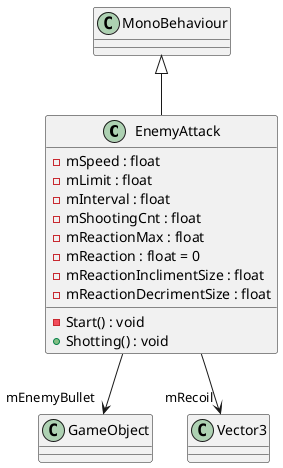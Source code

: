 @startuml
class EnemyAttack {
    - mSpeed : float
    - mLimit : float
    - mInterval : float
    - mShootingCnt : float
    - mReactionMax : float
    - mReaction : float = 0
    - mReactionInclimentSize : float
    - mReactionDecrimentSize : float
    - Start() : void
    + Shotting() : void
}
MonoBehaviour <|-- EnemyAttack
EnemyAttack --> "mEnemyBullet" GameObject
EnemyAttack --> "mRecoil" Vector3
@enduml
